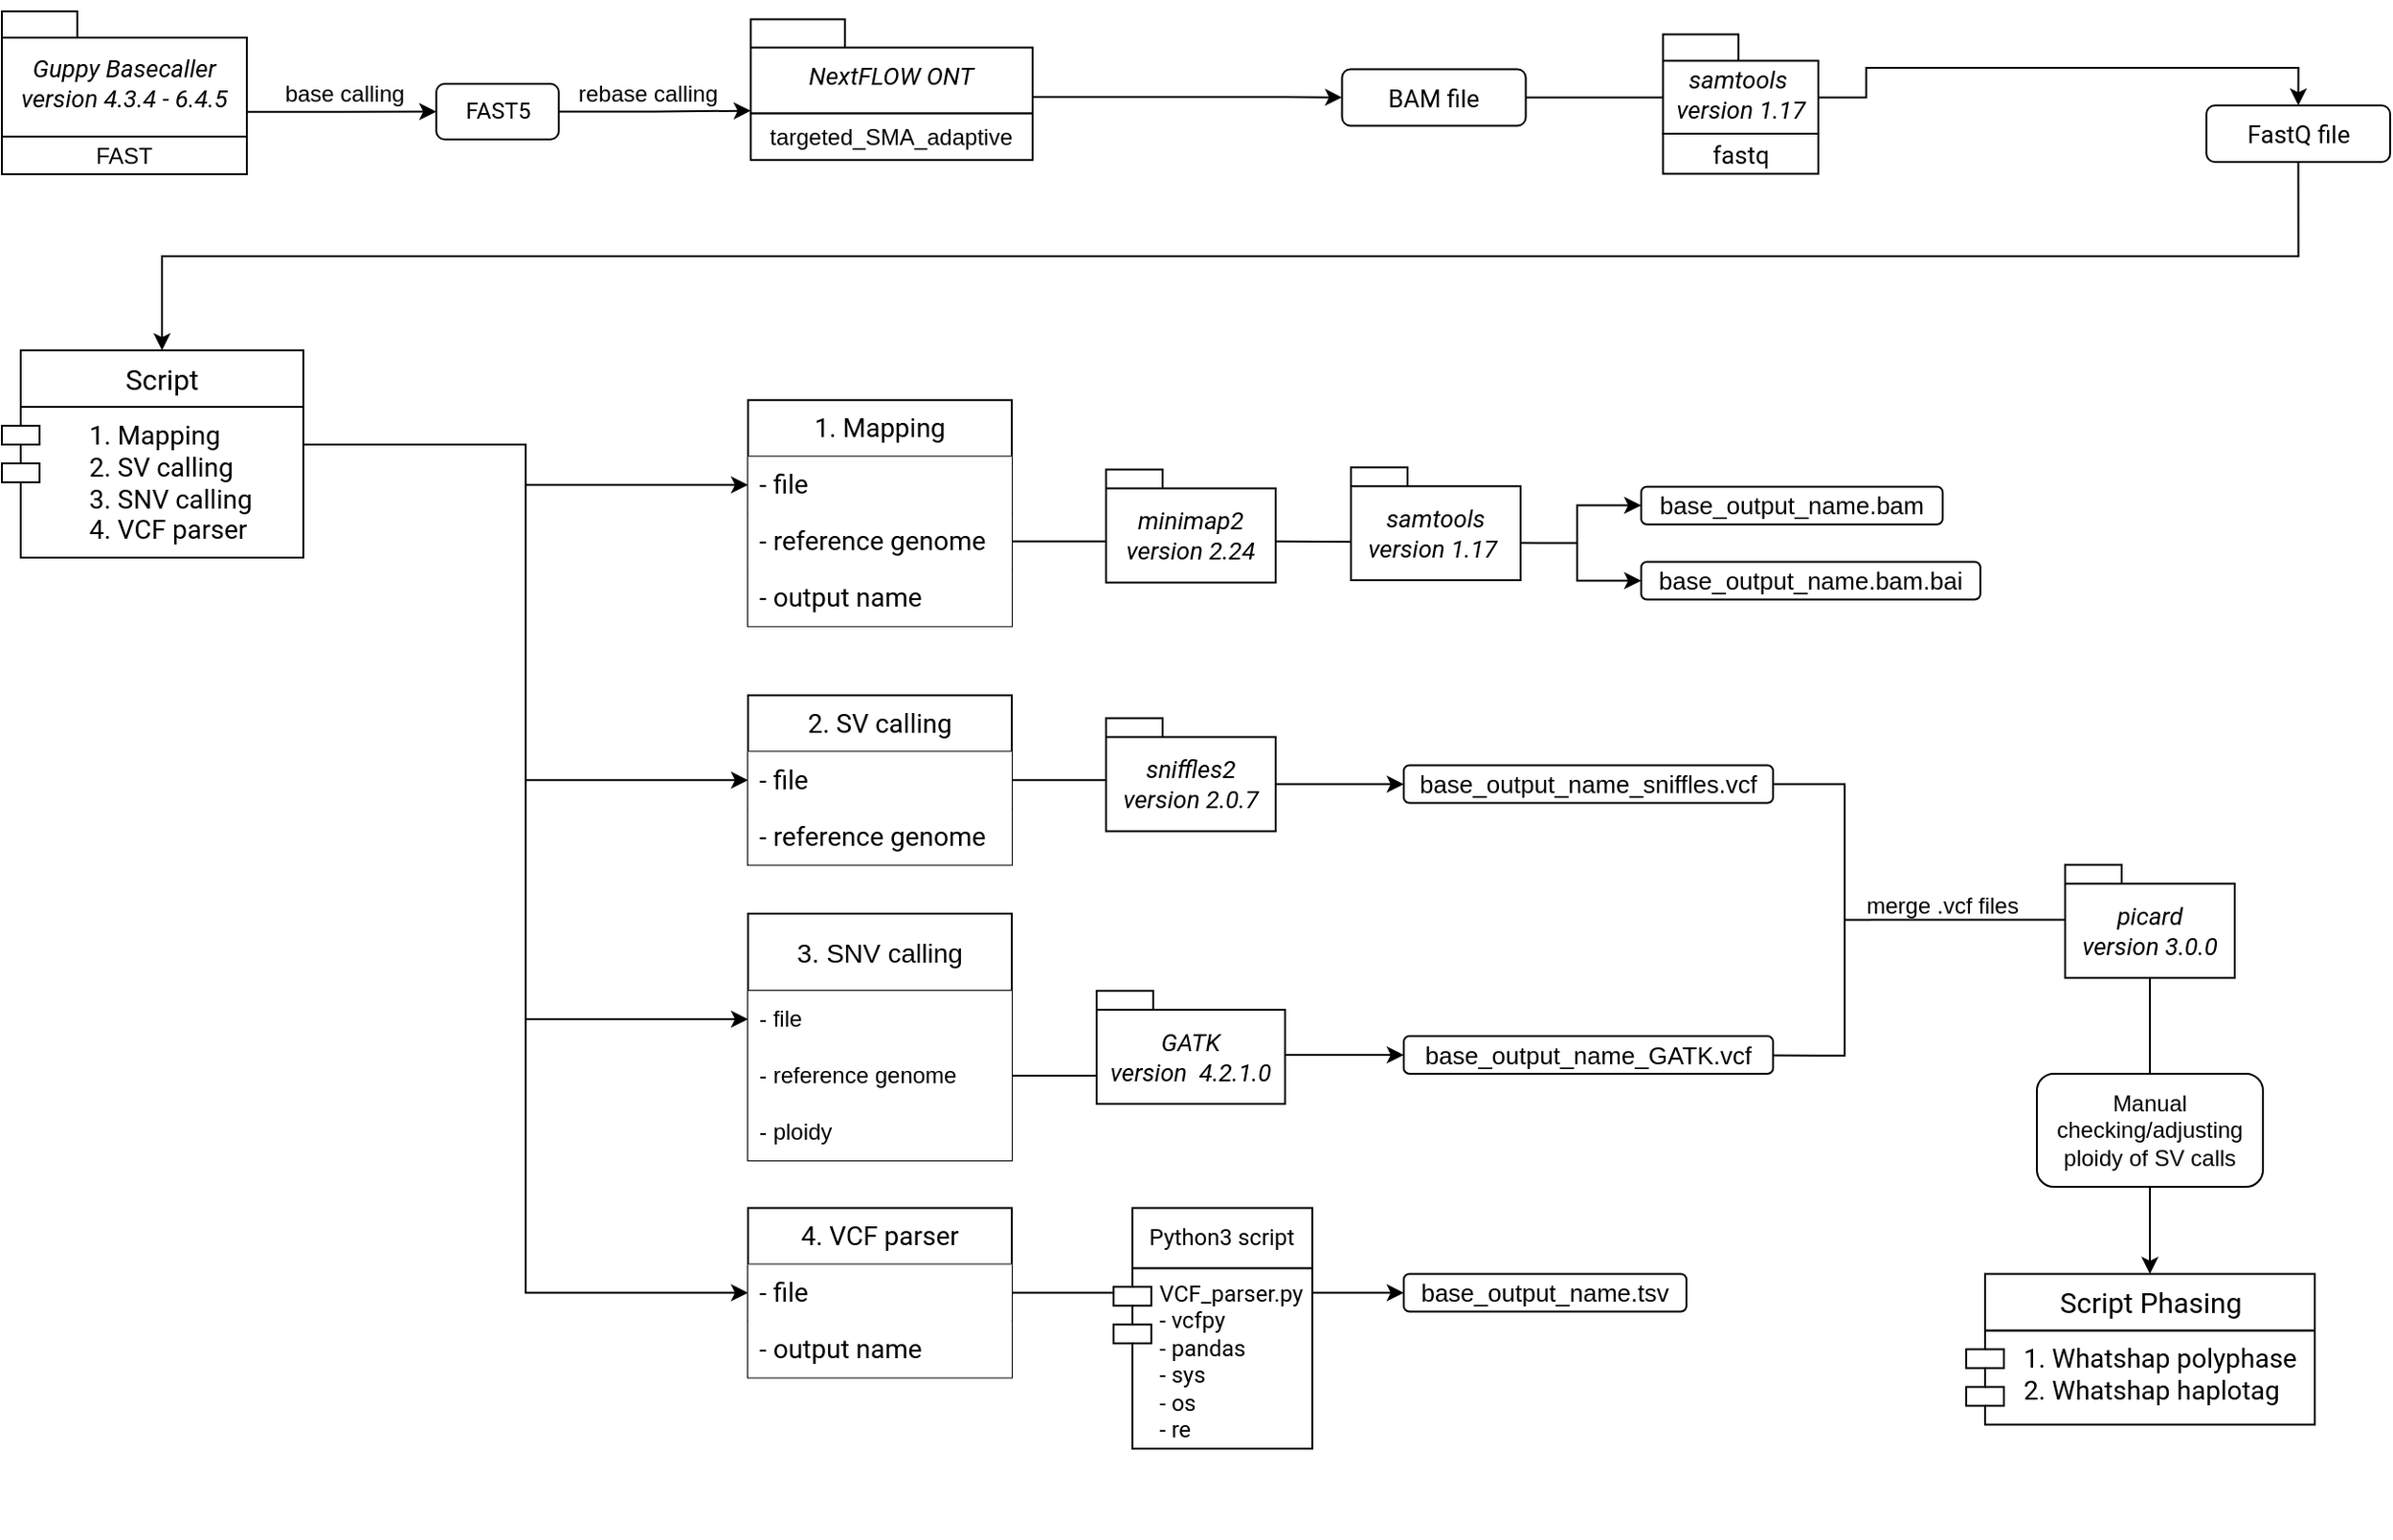 <mxfile version="21.6.9" type="github">
  <diagram name="Page-1" id="vcV-yVb5MliYD7OHsdSn">
    <mxGraphModel dx="1434" dy="878" grid="1" gridSize="10" guides="1" tooltips="1" connect="1" arrows="1" fold="1" page="1" pageScale="1" pageWidth="1654" pageHeight="1169" math="0" shadow="0">
      <root>
        <mxCell id="0" />
        <mxCell id="1" parent="0" />
        <mxCell id="H34V7Ri5q2Nj2kquJj98-55" style="edgeStyle=orthogonalEdgeStyle;rounded=0;orthogonalLoop=1;jettySize=auto;html=1;exitX=1;exitY=0.5;exitDx=0;exitDy=0;entryX=0;entryY=0.5;entryDx=0;entryDy=0;strokeWidth=1;entryPerimeter=0;endArrow=none;endFill=0;" parent="1" source="TnzUW3G3kLykprTefT0Z-3" target="H34V7Ri5q2Nj2kquJj98-54" edge="1">
          <mxGeometry relative="1" as="geometry" />
        </mxCell>
        <mxCell id="H34V7Ri5q2Nj2kquJj98-65" style="edgeStyle=orthogonalEdgeStyle;rounded=0;orthogonalLoop=1;jettySize=auto;html=1;exitX=1;exitY=0.5;exitDx=0;exitDy=0;entryX=0;entryY=0.5;entryDx=0;entryDy=0;" parent="1" source="TnzUW3G3kLykprTefT0Z-24" target="TnzUW3G3kLykprTefT0Z-14" edge="1">
          <mxGeometry relative="1" as="geometry" />
        </mxCell>
        <mxCell id="H34V7Ri5q2Nj2kquJj98-64" style="edgeStyle=orthogonalEdgeStyle;rounded=0;orthogonalLoop=1;jettySize=auto;html=1;exitX=1;exitY=0.5;exitDx=0;exitDy=0;entryX=0;entryY=0.5;entryDx=0;entryDy=0;" parent="1" source="TnzUW3G3kLykprTefT0Z-20" target="TnzUW3G3kLykprTefT0Z-15" edge="1">
          <mxGeometry relative="1" as="geometry" />
        </mxCell>
        <mxCell id="TnzUW3G3kLykprTefT0Z-1" value="1. Mapping" style="swimlane;fontStyle=0;childLayout=stackLayout;horizontal=1;startSize=30;horizontalStack=0;resizeParent=1;resizeParentMax=0;resizeLast=0;collapsible=1;marginBottom=0;whiteSpace=wrap;html=1;fontFamily=Roboto;fontSource=https%3A%2F%2Ffonts.googleapis.com%2Fcss%3Ffamily%3DRoboto;fontSize=14;" parent="1" vertex="1">
          <mxGeometry x="456" y="276.39" width="140" height="120" as="geometry" />
        </mxCell>
        <mxCell id="TnzUW3G3kLykprTefT0Z-2" value="- file" style="text;align=left;verticalAlign=middle;spacingLeft=4;spacingRight=4;overflow=hidden;points=[[0,0.5],[1,0.5]];portConstraint=eastwest;rotatable=0;whiteSpace=wrap;html=1;fontFamily=Roboto;fontSource=https%3A%2F%2Ffonts.googleapis.com%2Fcss%3Ffamily%3DRoboto;fontSize=14;fillColor=default;" parent="TnzUW3G3kLykprTefT0Z-1" vertex="1">
          <mxGeometry y="30" width="140" height="30" as="geometry" />
        </mxCell>
        <mxCell id="TnzUW3G3kLykprTefT0Z-3" value="- reference genome" style="text;align=left;verticalAlign=middle;spacingLeft=4;spacingRight=4;overflow=hidden;points=[[0,0.5],[1,0.5]];portConstraint=eastwest;rotatable=0;whiteSpace=wrap;html=1;fontFamily=Roboto;fontSource=https%3A%2F%2Ffonts.googleapis.com%2Fcss%3Ffamily%3DRoboto;fontSize=14;fillColor=default;" parent="TnzUW3G3kLykprTefT0Z-1" vertex="1">
          <mxGeometry y="60" width="140" height="30" as="geometry" />
        </mxCell>
        <mxCell id="TnzUW3G3kLykprTefT0Z-4" value="- output name" style="text;align=left;verticalAlign=middle;spacingLeft=4;spacingRight=4;overflow=hidden;points=[[0,0.5],[1,0.5]];portConstraint=eastwest;rotatable=0;whiteSpace=wrap;html=1;fontFamily=Roboto;fontSource=https%3A%2F%2Ffonts.googleapis.com%2Fcss%3Ffamily%3DRoboto;fontSize=14;fillColor=default;" parent="TnzUW3G3kLykprTefT0Z-1" vertex="1">
          <mxGeometry y="90" width="140" height="30" as="geometry" />
        </mxCell>
        <mxCell id="H34V7Ri5q2Nj2kquJj98-80" style="edgeStyle=orthogonalEdgeStyle;rounded=0;orthogonalLoop=1;jettySize=auto;html=1;exitX=1;exitY=0.5;exitDx=0;exitDy=0;entryX=0;entryY=0;entryDx=0;entryDy=48.5;entryPerimeter=0;" parent="1" source="TnzUW3G3kLykprTefT0Z-5" target="H34V7Ri5q2Nj2kquJj98-21" edge="1">
          <mxGeometry relative="1" as="geometry" />
        </mxCell>
        <mxCell id="TnzUW3G3kLykprTefT0Z-5" value="FAST5" style="rounded=1;whiteSpace=wrap;html=1;fontFamily=Roboto;fontSource=https%3A%2F%2Ffonts.googleapis.com%2Fcss%3Ffamily%3DRoboto;" parent="1" vertex="1">
          <mxGeometry x="290.55" y="108.51" width="65" height="29.49" as="geometry" />
        </mxCell>
        <mxCell id="TnzUW3G3kLykprTefT0Z-10" value="&lt;font style=&quot;font-size: 13px;&quot;&gt;minimap2&lt;br style=&quot;font-size: 13px;&quot;&gt;version 2.24&lt;br style=&quot;font-size: 13px;&quot;&gt;&lt;/font&gt;" style="shape=folder;fontStyle=2;spacingTop=10;tabWidth=30;tabHeight=10;tabPosition=left;html=1;whiteSpace=wrap;fontFamily=Roboto;fontSource=https%3A%2F%2Ffonts.googleapis.com%2Fcss%3Ffamily%3DRoboto;fontSize=13;" parent="1" vertex="1">
          <mxGeometry x="646" y="313.25" width="90" height="60" as="geometry" />
        </mxCell>
        <mxCell id="TnzUW3G3kLykprTefT0Z-12" value="&lt;font style=&quot;font-size: 13px;&quot;&gt;sniffles2&lt;br style=&quot;font-size: 13px;&quot;&gt;version 2.0.7&lt;br style=&quot;font-size: 13px;&quot;&gt;&lt;/font&gt;" style="shape=folder;fontStyle=2;spacingTop=10;tabWidth=30;tabHeight=10;tabPosition=left;html=1;whiteSpace=wrap;fontFamily=Roboto;fontSource=https%3A%2F%2Ffonts.googleapis.com%2Fcss%3Ffamily%3DRoboto;fontSize=13;" parent="1" vertex="1">
          <mxGeometry x="646" y="445.25" width="90" height="60" as="geometry" />
        </mxCell>
        <mxCell id="TnzUW3G3kLykprTefT0Z-13" value="base_output_name.bam" style="rounded=1;whiteSpace=wrap;html=1;align=center;fontSize=13;" parent="1" vertex="1">
          <mxGeometry x="930" y="322.391" width="160" height="20" as="geometry" />
        </mxCell>
        <mxCell id="TnzUW3G3kLykprTefT0Z-14" value="base_output_name.tsv" style="rounded=1;whiteSpace=wrap;html=1;fontSize=13;" parent="1" vertex="1">
          <mxGeometry x="804" y="740.25" width="150" height="20" as="geometry" />
        </mxCell>
        <mxCell id="TnzUW3G3kLykprTefT0Z-15" value="base_output_name_sniffles.vcf" style="rounded=1;whiteSpace=wrap;html=1;fontSize=13;" parent="1" vertex="1">
          <mxGeometry x="804" y="470.25" width="196" height="20" as="geometry" />
        </mxCell>
        <mxCell id="TnzUW3G3kLykprTefT0Z-17" value="base_output_name.bam.bai" style="rounded=1;whiteSpace=wrap;html=1;fontSize=13;" parent="1" vertex="1">
          <mxGeometry x="930" y="362.25" width="180" height="20" as="geometry" />
        </mxCell>
        <mxCell id="TnzUW3G3kLykprTefT0Z-19" value="2. SV calling" style="swimlane;fontStyle=0;childLayout=stackLayout;horizontal=1;startSize=30;horizontalStack=0;resizeParent=1;resizeParentMax=0;resizeLast=0;collapsible=1;marginBottom=0;whiteSpace=wrap;html=1;fontFamily=Roboto;fontSource=https%3A%2F%2Ffonts.googleapis.com%2Fcss%3Ffamily%3DRoboto;fontSize=14;" parent="1" vertex="1">
          <mxGeometry x="456" y="433.12" width="140" height="90" as="geometry" />
        </mxCell>
        <mxCell id="TnzUW3G3kLykprTefT0Z-20" value="- file" style="text;strokeColor=none;fillColor=default;align=left;verticalAlign=middle;spacingLeft=4;spacingRight=4;overflow=hidden;points=[[0,0.5],[1,0.5]];portConstraint=eastwest;rotatable=0;whiteSpace=wrap;html=1;fontFamily=Roboto;fontSource=https%3A%2F%2Ffonts.googleapis.com%2Fcss%3Ffamily%3DRoboto;fontSize=14;" parent="TnzUW3G3kLykprTefT0Z-19" vertex="1">
          <mxGeometry y="30" width="140" height="30" as="geometry" />
        </mxCell>
        <mxCell id="TnzUW3G3kLykprTefT0Z-21" value="- reference genome" style="text;strokeColor=none;fillColor=default;align=left;verticalAlign=middle;spacingLeft=4;spacingRight=4;overflow=hidden;points=[[0,0.5],[1,0.5]];portConstraint=eastwest;rotatable=0;whiteSpace=wrap;html=1;fontFamily=Roboto;fontSource=https%3A%2F%2Ffonts.googleapis.com%2Fcss%3Ffamily%3DRoboto;fontSize=14;" parent="TnzUW3G3kLykprTefT0Z-19" vertex="1">
          <mxGeometry y="60" width="140" height="30" as="geometry" />
        </mxCell>
        <mxCell id="TnzUW3G3kLykprTefT0Z-23" value="4. VCF parser" style="swimlane;fontStyle=0;childLayout=stackLayout;horizontal=1;startSize=30;horizontalStack=0;resizeParent=1;resizeParentMax=0;resizeLast=0;collapsible=1;marginBottom=0;whiteSpace=wrap;html=1;fontFamily=Roboto;fontSource=https%3A%2F%2Ffonts.googleapis.com%2Fcss%3Ffamily%3DRoboto;fontSize=14;" parent="1" vertex="1">
          <mxGeometry x="456" y="705.25" width="140" height="90" as="geometry">
            <mxRectangle x="515" y="570" width="110" height="30" as="alternateBounds" />
          </mxGeometry>
        </mxCell>
        <mxCell id="TnzUW3G3kLykprTefT0Z-24" value="- file" style="text;strokeColor=none;fillColor=default;align=left;verticalAlign=middle;spacingLeft=4;spacingRight=4;overflow=hidden;points=[[0,0.5],[1,0.5]];portConstraint=eastwest;rotatable=0;whiteSpace=wrap;html=1;fontFamily=Roboto;fontSource=https%3A%2F%2Ffonts.googleapis.com%2Fcss%3Ffamily%3DRoboto;fontSize=14;" parent="TnzUW3G3kLykprTefT0Z-23" vertex="1">
          <mxGeometry y="30" width="140" height="30" as="geometry" />
        </mxCell>
        <mxCell id="TnzUW3G3kLykprTefT0Z-25" value="- output name" style="text;strokeColor=none;fillColor=default;align=left;verticalAlign=middle;spacingLeft=4;spacingRight=4;overflow=hidden;points=[[0,0.5],[1,0.5]];portConstraint=eastwest;rotatable=0;whiteSpace=wrap;html=1;fontFamily=Roboto;fontSource=https%3A%2F%2Ffonts.googleapis.com%2Fcss%3Ffamily%3DRoboto;fontSize=14;" parent="TnzUW3G3kLykprTefT0Z-23" vertex="1">
          <mxGeometry y="60" width="140" height="30" as="geometry" />
        </mxCell>
        <mxCell id="H34V7Ri5q2Nj2kquJj98-2" value="" style="group;fontFamily=Roboto;fontSource=https%3A%2F%2Ffonts.googleapis.com%2Fcss%3Ffamily%3DRoboto;" parent="1" vertex="1" connectable="0">
          <mxGeometry x="60" y="250" width="160" height="140" as="geometry" />
        </mxCell>
        <mxCell id="TnzUW3G3kLykprTefT0Z-8" value="&lt;div style=&quot;text-align: center; font-size: 14px;&quot;&gt;&lt;/div&gt;&lt;div style=&quot;text-align: left; font-size: 14px;&quot;&gt;&lt;span style=&quot;background-color: initial; font-size: 14px;&quot;&gt;1. Mapping&lt;/span&gt;&lt;/div&gt;&lt;div style=&quot;text-align: left; font-size: 14px;&quot;&gt;&lt;span style=&quot;background-color: initial; font-size: 14px;&quot;&gt;2. SV calling&lt;/span&gt;&lt;/div&gt;&lt;div style=&quot;text-align: left; font-size: 14px;&quot;&gt;&lt;span style=&quot;background-color: initial; font-size: 14px;&quot;&gt;3. SNV calling&lt;/span&gt;&lt;/div&gt;&lt;div style=&quot;text-align: left; font-size: 14px;&quot;&gt;&lt;span style=&quot;background-color: initial; font-size: 14px;&quot;&gt;4. VCF parser&amp;nbsp;&lt;/span&gt;&lt;/div&gt;" style="shape=module;align=left;spacingLeft=20;align=center;verticalAlign=top;whiteSpace=wrap;html=1;fontFamily=Roboto;fontSource=https%3A%2F%2Ffonts.googleapis.com%2Fcss%3Ffamily%3DRoboto;fontSize=14;" parent="H34V7Ri5q2Nj2kquJj98-2" vertex="1">
          <mxGeometry y="30" width="160" height="80" as="geometry" />
        </mxCell>
        <mxCell id="H34V7Ri5q2Nj2kquJj98-1" value="Script" style="rounded=0;whiteSpace=wrap;html=1;fontFamily=Roboto;fontSource=https%3A%2F%2Ffonts.googleapis.com%2Fcss%3Ffamily%3DRoboto;fontSize=15;" parent="H34V7Ri5q2Nj2kquJj98-2" vertex="1">
          <mxGeometry x="10" width="150" height="30" as="geometry" />
        </mxCell>
        <mxCell id="H34V7Ri5q2Nj2kquJj98-24" value="" style="group" parent="1" vertex="1" connectable="0">
          <mxGeometry x="70" y="80" width="120" height="76.51" as="geometry" />
        </mxCell>
        <mxCell id="H34V7Ri5q2Nj2kquJj98-32" value="" style="group" parent="H34V7Ri5q2Nj2kquJj98-24" vertex="1" connectable="0">
          <mxGeometry width="120" height="76.51" as="geometry" />
        </mxCell>
        <mxCell id="H34V7Ri5q2Nj2kquJj98-14" value="&lt;font style=&quot;font-size: 13px;&quot;&gt;&lt;i style=&quot;font-weight: normal;&quot;&gt;Guppy Basecaller&lt;br&gt;&lt;/i&gt;&lt;span style=&quot;font-weight: 400;&quot;&gt;&lt;i&gt;version 4.3.4 - 6.4.5&lt;/i&gt;&lt;/span&gt;&lt;br&gt;&lt;/font&gt;" style="shape=folder;fontStyle=1;spacingTop=10;tabWidth=40;tabHeight=14;tabPosition=left;html=1;whiteSpace=wrap;fontFamily=Roboto;fontSource=https%3A%2F%2Ffonts.googleapis.com%2Fcss%3Ffamily%3DRoboto;fontSize=13;" parent="H34V7Ri5q2Nj2kquJj98-32" vertex="1">
          <mxGeometry x="-10" y="-10" width="130" height="66.51" as="geometry" />
        </mxCell>
        <mxCell id="H34V7Ri5q2Nj2kquJj98-22" value="FAST" style="rounded=0;whiteSpace=wrap;html=1;" parent="H34V7Ri5q2Nj2kquJj98-32" vertex="1">
          <mxGeometry x="-10" y="56.51" width="130" height="20" as="geometry" />
        </mxCell>
        <mxCell id="H34V7Ri5q2Nj2kquJj98-26" value="" style="group" parent="1" vertex="1" connectable="0">
          <mxGeometry x="457.41" y="64.25" width="149.59" height="110" as="geometry" />
        </mxCell>
        <mxCell id="H34V7Ri5q2Nj2kquJj98-43" value="" style="group;fontSize=14;" parent="H34V7Ri5q2Nj2kquJj98-26" vertex="1" connectable="0">
          <mxGeometry width="149.59" height="110" as="geometry" />
        </mxCell>
        <mxCell id="H34V7Ri5q2Nj2kquJj98-21" value="&lt;font style=&quot;font-size: 13px;&quot;&gt;&lt;span style=&quot;font-weight: 400;&quot;&gt;&lt;i&gt;NextFLOW ONT&lt;/i&gt;&lt;/span&gt;&lt;br&gt;&lt;/font&gt;" style="shape=folder;fontStyle=1;spacingTop=10;tabWidth=50;tabHeight=15;tabPosition=left;html=1;whiteSpace=wrap;fontFamily=Roboto;fontSource=https%3A%2F%2Ffonts.googleapis.com%2Fcss%3Ffamily%3DRoboto;fontSize=13;" parent="H34V7Ri5q2Nj2kquJj98-43" vertex="1">
          <mxGeometry y="10" width="149.59" height="50" as="geometry" />
        </mxCell>
        <mxCell id="H34V7Ri5q2Nj2kquJj98-25" value="targeted_SMA_adaptive" style="rounded=0;whiteSpace=wrap;html=1;" parent="H34V7Ri5q2Nj2kquJj98-43" vertex="1">
          <mxGeometry y="60" width="149.59" height="24.65" as="geometry" />
        </mxCell>
        <mxCell id="H34V7Ri5q2Nj2kquJj98-29" value="rebase calling" style="text;html=1;strokeColor=none;fillColor=none;align=center;verticalAlign=middle;whiteSpace=wrap;rounded=0;" parent="1" vertex="1">
          <mxGeometry x="357.55" y="98.74" width="90" height="30" as="geometry" />
        </mxCell>
        <mxCell id="H34V7Ri5q2Nj2kquJj98-30" value="base calling" style="text;html=1;strokeColor=none;fillColor=none;align=center;verticalAlign=middle;whiteSpace=wrap;rounded=0;" parent="1" vertex="1">
          <mxGeometry x="196.74" y="98.74" width="90" height="30" as="geometry" />
        </mxCell>
        <mxCell id="H34V7Ri5q2Nj2kquJj98-85" style="edgeStyle=orthogonalEdgeStyle;rounded=0;orthogonalLoop=1;jettySize=auto;html=1;exitX=0.5;exitY=1;exitDx=0;exitDy=0;entryX=0.5;entryY=0;entryDx=0;entryDy=0;" parent="1" source="H34V7Ri5q2Nj2kquJj98-35" target="H34V7Ri5q2Nj2kquJj98-1" edge="1">
          <mxGeometry relative="1" as="geometry" />
        </mxCell>
        <mxCell id="H34V7Ri5q2Nj2kquJj98-35" value="FastQ file" style="rounded=1;whiteSpace=wrap;html=1;fontFamily=Roboto;fontSource=https%3A%2F%2Ffonts.googleapis.com%2Fcss%3Ffamily%3DRoboto;fontSize=13;" parent="1" vertex="1">
          <mxGeometry x="1230" y="120" width="97.5" height="30" as="geometry" />
        </mxCell>
        <mxCell id="H34V7Ri5q2Nj2kquJj98-88" style="edgeStyle=orthogonalEdgeStyle;rounded=0;orthogonalLoop=1;jettySize=auto;html=1;exitX=1;exitY=0.5;exitDx=0;exitDy=0;entryX=0.5;entryY=0;entryDx=0;entryDy=0;" parent="1" source="H34V7Ri5q2Nj2kquJj98-36" target="H34V7Ri5q2Nj2kquJj98-35" edge="1">
          <mxGeometry relative="1" as="geometry" />
        </mxCell>
        <mxCell id="H34V7Ri5q2Nj2kquJj98-36" value="BAM file" style="rounded=1;whiteSpace=wrap;html=1;fontFamily=Roboto;fontSource=https%3A%2F%2Ffonts.googleapis.com%2Fcss%3Ffamily%3DRoboto;fontSize=13;" parent="1" vertex="1">
          <mxGeometry x="771.25" y="100.74" width="97.5" height="30" as="geometry" />
        </mxCell>
        <mxCell id="H34V7Ri5q2Nj2kquJj98-40" value="" style="group" parent="1" vertex="1" connectable="0">
          <mxGeometry x="941.62" y="82.25" width="82.38" height="74" as="geometry" />
        </mxCell>
        <mxCell id="TnzUW3G3kLykprTefT0Z-18" value="&lt;font style=&quot;font-size: 13px;&quot;&gt;&lt;span style=&quot;font-weight: normal;&quot;&gt;samtools&amp;nbsp;&lt;br&gt;version 1.17&lt;/span&gt;&lt;br&gt;&lt;/font&gt;" style="shape=folder;fontStyle=3;spacingTop=10;tabWidth=40;tabHeight=14;tabPosition=left;html=1;whiteSpace=wrap;fontFamily=Roboto;fontSource=https%3A%2F%2Ffonts.googleapis.com%2Fcss%3Ffamily%3DRoboto;fontSize=13;" parent="H34V7Ri5q2Nj2kquJj98-40" vertex="1">
          <mxGeometry width="82.38" height="52.724" as="geometry" />
        </mxCell>
        <mxCell id="H34V7Ri5q2Nj2kquJj98-39" value="&lt;font style=&quot;font-size: 13px;&quot; data-font-src=&quot;https://fonts.googleapis.com/css?family=Roboto&quot; face=&quot;Roboto&quot;&gt;fastq&lt;/font&gt;" style="rounded=0;whiteSpace=wrap;html=1;fontSize=13;" parent="H34V7Ri5q2Nj2kquJj98-40" vertex="1">
          <mxGeometry y="52.724" width="82.38" height="21.276" as="geometry" />
        </mxCell>
        <mxCell id="H34V7Ri5q2Nj2kquJj98-49" value="" style="group;fontFamily=Roboto;fontSource=https%3A%2F%2Ffonts.googleapis.com%2Fcss%3Ffamily%3DRoboto;fontSize=14;" parent="1" vertex="1" connectable="0">
          <mxGeometry x="650" y="705.25" width="150" height="149" as="geometry" />
        </mxCell>
        <mxCell id="H34V7Ri5q2Nj2kquJj98-50" value="&lt;div style=&quot;text-align: center; font-size: 12px;&quot;&gt;&lt;/div&gt;&lt;div style=&quot;text-align: left; font-size: 12px;&quot;&gt;&lt;font style=&quot;font-size: 12px;&quot;&gt;VCF_parser.py&lt;/font&gt;&lt;/div&gt;&lt;div style=&quot;text-align: left; font-size: 12px;&quot;&gt;&lt;font style=&quot;font-size: 12px;&quot;&gt;- vcfpy&lt;/font&gt;&lt;/div&gt;&lt;div style=&quot;text-align: left; font-size: 12px;&quot;&gt;&lt;font style=&quot;font-size: 12px;&quot;&gt;- pandas&lt;/font&gt;&lt;/div&gt;&lt;div style=&quot;text-align: left; font-size: 12px;&quot;&gt;&lt;font style=&quot;font-size: 12px;&quot;&gt;- sys&lt;/font&gt;&lt;/div&gt;&lt;div style=&quot;text-align: left; font-size: 12px;&quot;&gt;&lt;font style=&quot;font-size: 12px;&quot;&gt;- os&lt;/font&gt;&lt;/div&gt;&lt;div style=&quot;text-align: left; font-size: 12px;&quot;&gt;&lt;font style=&quot;font-size: 12px;&quot;&gt;- re&lt;/font&gt;&lt;/div&gt;" style="shape=module;align=left;spacingLeft=20;align=center;verticalAlign=top;whiteSpace=wrap;html=1;fontFamily=Roboto;fontSource=https%3A%2F%2Ffonts.googleapis.com%2Fcss%3Ffamily%3DRoboto;fontSize=12;" parent="H34V7Ri5q2Nj2kquJj98-49" vertex="1">
          <mxGeometry y="31.929" width="105.469" height="95.786" as="geometry" />
        </mxCell>
        <mxCell id="H34V7Ri5q2Nj2kquJj98-51" value="Python3 script" style="rounded=0;whiteSpace=wrap;html=1;fontFamily=Roboto;fontSource=https%3A%2F%2Ffonts.googleapis.com%2Fcss%3Ffamily%3DRoboto;fontSize=12;" parent="H34V7Ri5q2Nj2kquJj98-49" vertex="1">
          <mxGeometry x="10" width="95.47" height="31.93" as="geometry" />
        </mxCell>
        <mxCell id="H34V7Ri5q2Nj2kquJj98-58" value="" style="group" parent="1" vertex="1" connectable="0">
          <mxGeometry x="876" y="332.25" width="40" height="40" as="geometry" />
        </mxCell>
        <mxCell id="H34V7Ri5q2Nj2kquJj98-54" value="" style="strokeWidth=1;html=1;shape=mxgraph.flowchart.annotation_2;align=left;labelPosition=right;pointerEvents=1;" parent="H34V7Ri5q2Nj2kquJj98-58" vertex="1">
          <mxGeometry width="40" height="40" as="geometry" />
        </mxCell>
        <mxCell id="H34V7Ri5q2Nj2kquJj98-68" style="edgeStyle=orthogonalEdgeStyle;rounded=0;orthogonalLoop=1;jettySize=auto;html=1;exitX=1;exitY=1;exitDx=0;exitDy=0;exitPerimeter=0;entryX=0;entryY=0.5;entryDx=0;entryDy=0;" parent="1" source="H34V7Ri5q2Nj2kquJj98-54" target="TnzUW3G3kLykprTefT0Z-17" edge="1">
          <mxGeometry relative="1" as="geometry">
            <mxPoint x="926" y="373.25" as="targetPoint" />
          </mxGeometry>
        </mxCell>
        <mxCell id="H34V7Ri5q2Nj2kquJj98-79" style="edgeStyle=orthogonalEdgeStyle;rounded=0;orthogonalLoop=1;jettySize=auto;html=1;exitX=1;exitY=0;exitDx=0;exitDy=0;exitPerimeter=0;entryX=0;entryY=0.5;entryDx=0;entryDy=0;" parent="1" source="H34V7Ri5q2Nj2kquJj98-54" target="TnzUW3G3kLykprTefT0Z-13" edge="1">
          <mxGeometry relative="1" as="geometry" />
        </mxCell>
        <mxCell id="TnzUW3G3kLykprTefT0Z-11" value="&lt;font style=&quot;font-size: 13px;&quot;&gt;samtools&lt;br style=&quot;font-size: 13px;&quot;&gt;version 1.17&amp;nbsp;&lt;br style=&quot;font-size: 13px;&quot;&gt;&lt;/font&gt;" style="shape=folder;fontStyle=2;spacingTop=10;tabWidth=30;tabHeight=10;tabPosition=left;html=1;whiteSpace=wrap;fontFamily=Roboto;fontSource=https%3A%2F%2Ffonts.googleapis.com%2Fcss%3Ffamily%3DRoboto;fontSize=13;" parent="1" vertex="1">
          <mxGeometry x="776" y="312.14" width="90" height="59.842" as="geometry" />
        </mxCell>
        <mxCell id="H34V7Ri5q2Nj2kquJj98-87" style="edgeStyle=orthogonalEdgeStyle;rounded=0;orthogonalLoop=1;jettySize=auto;html=1;exitX=0;exitY=0;exitDx=149.59;exitDy=41.25;entryX=0;entryY=0.5;entryDx=0;entryDy=0;exitPerimeter=0;" parent="1" source="H34V7Ri5q2Nj2kquJj98-21" target="H34V7Ri5q2Nj2kquJj98-36" edge="1">
          <mxGeometry relative="1" as="geometry">
            <Array as="points">
              <mxPoint x="741" y="116" />
            </Array>
          </mxGeometry>
        </mxCell>
        <mxCell id="H34V7Ri5q2Nj2kquJj98-89" style="edgeStyle=orthogonalEdgeStyle;rounded=0;orthogonalLoop=1;jettySize=auto;html=1;exitX=1;exitY=0.25;exitDx=0;exitDy=0;entryX=0;entryY=0.5;entryDx=0;entryDy=0;" parent="1" source="TnzUW3G3kLykprTefT0Z-8" target="TnzUW3G3kLykprTefT0Z-2" edge="1">
          <mxGeometry relative="1" as="geometry" />
        </mxCell>
        <mxCell id="H34V7Ri5q2Nj2kquJj98-90" style="edgeStyle=orthogonalEdgeStyle;rounded=0;orthogonalLoop=1;jettySize=auto;html=1;exitX=1;exitY=0.25;exitDx=0;exitDy=0;entryX=0;entryY=0.5;entryDx=0;entryDy=0;" parent="1" source="TnzUW3G3kLykprTefT0Z-8" target="TnzUW3G3kLykprTefT0Z-20" edge="1">
          <mxGeometry relative="1" as="geometry" />
        </mxCell>
        <mxCell id="H34V7Ri5q2Nj2kquJj98-92" style="edgeStyle=orthogonalEdgeStyle;rounded=0;orthogonalLoop=1;jettySize=auto;html=1;exitX=0;exitY=0;exitDx=130;exitDy=53.383;exitPerimeter=0;entryX=0;entryY=0.5;entryDx=0;entryDy=0;" parent="1" source="H34V7Ri5q2Nj2kquJj98-14" target="TnzUW3G3kLykprTefT0Z-5" edge="1">
          <mxGeometry relative="1" as="geometry" />
        </mxCell>
        <mxCell id="i7Iz10wV050JpFX4qJ6I-10" value="&lt;font style=&quot;font-size: 14px;&quot;&gt;3. SNV calling&lt;/font&gt;" style="swimlane;fontStyle=0;childLayout=stackLayout;horizontal=1;startSize=41;horizontalStack=0;resizeParent=1;resizeParentMax=0;resizeLast=0;collapsible=1;marginBottom=0;whiteSpace=wrap;html=1;" parent="1" vertex="1">
          <mxGeometry x="456" y="549" width="140" height="131" as="geometry" />
        </mxCell>
        <mxCell id="i7Iz10wV050JpFX4qJ6I-11" value="- file" style="text;strokeColor=none;fillColor=default;align=left;verticalAlign=middle;spacingLeft=4;spacingRight=4;overflow=hidden;points=[[0,0.5],[1,0.5]];portConstraint=eastwest;rotatable=0;whiteSpace=wrap;html=1;" parent="i7Iz10wV050JpFX4qJ6I-10" vertex="1">
          <mxGeometry y="41" width="140" height="30" as="geometry" />
        </mxCell>
        <mxCell id="i7Iz10wV050JpFX4qJ6I-12" value="- reference genome" style="text;strokeColor=none;fillColor=default;align=left;verticalAlign=middle;spacingLeft=4;spacingRight=4;overflow=hidden;points=[[0,0.5],[1,0.5]];portConstraint=eastwest;rotatable=0;whiteSpace=wrap;html=1;" parent="i7Iz10wV050JpFX4qJ6I-10" vertex="1">
          <mxGeometry y="71" width="140" height="30" as="geometry" />
        </mxCell>
        <mxCell id="i7Iz10wV050JpFX4qJ6I-13" value="- ploidy" style="text;align=left;verticalAlign=middle;spacingLeft=4;spacingRight=4;overflow=hidden;points=[[0,0.5],[1,0.5]];portConstraint=eastwest;rotatable=0;whiteSpace=wrap;html=1;fillColor=default;" parent="i7Iz10wV050JpFX4qJ6I-10" vertex="1">
          <mxGeometry y="101" width="140" height="30" as="geometry" />
        </mxCell>
        <mxCell id="i7Iz10wV050JpFX4qJ6I-15" value="base_output_name_GATK.vcf" style="rounded=1;whiteSpace=wrap;html=1;fontSize=13;" parent="1" vertex="1">
          <mxGeometry x="804" y="614" width="196" height="20" as="geometry" />
        </mxCell>
        <mxCell id="i7Iz10wV050JpFX4qJ6I-16" style="edgeStyle=orthogonalEdgeStyle;rounded=0;orthogonalLoop=1;jettySize=auto;html=1;exitX=1;exitY=0.5;exitDx=0;exitDy=0;" parent="1" source="i7Iz10wV050JpFX4qJ6I-12" target="i7Iz10wV050JpFX4qJ6I-15" edge="1">
          <mxGeometry relative="1" as="geometry" />
        </mxCell>
        <mxCell id="i7Iz10wV050JpFX4qJ6I-14" value="&lt;font style=&quot;font-size: 13px;&quot;&gt;GATK&lt;br&gt;version&amp;nbsp; 4.2.1.0&lt;br style=&quot;font-size: 13px;&quot;&gt;&lt;/font&gt;" style="shape=folder;fontStyle=2;spacingTop=10;tabWidth=30;tabHeight=10;tabPosition=left;html=1;whiteSpace=wrap;fontFamily=Roboto;fontSource=https%3A%2F%2Ffonts.googleapis.com%2Fcss%3Ffamily%3DRoboto;fontSize=13;" parent="1" vertex="1">
          <mxGeometry x="641" y="590" width="100" height="60" as="geometry" />
        </mxCell>
        <mxCell id="i7Iz10wV050JpFX4qJ6I-31" style="edgeStyle=orthogonalEdgeStyle;rounded=0;orthogonalLoop=1;jettySize=auto;html=1;exitX=0;exitY=0.5;exitDx=0;exitDy=0;exitPerimeter=0;entryX=0.5;entryY=0;entryDx=0;entryDy=0;" parent="1" source="i7Iz10wV050JpFX4qJ6I-18" target="i7Iz10wV050JpFX4qJ6I-25" edge="1">
          <mxGeometry relative="1" as="geometry" />
        </mxCell>
        <mxCell id="i7Iz10wV050JpFX4qJ6I-37" style="edgeStyle=orthogonalEdgeStyle;rounded=0;orthogonalLoop=1;jettySize=auto;html=1;exitX=1;exitY=1;exitDx=0;exitDy=0;exitPerimeter=0;entryX=1;entryY=0.5;entryDx=0;entryDy=0;endArrow=none;endFill=0;" parent="1" source="i7Iz10wV050JpFX4qJ6I-18" target="TnzUW3G3kLykprTefT0Z-15" edge="1">
          <mxGeometry relative="1" as="geometry" />
        </mxCell>
        <mxCell id="i7Iz10wV050JpFX4qJ6I-39" style="edgeStyle=orthogonalEdgeStyle;rounded=0;orthogonalLoop=1;jettySize=auto;html=1;exitX=1;exitY=0;exitDx=0;exitDy=0;exitPerimeter=0;entryX=1;entryY=0.5;entryDx=0;entryDy=0;endArrow=none;endFill=0;" parent="1" source="i7Iz10wV050JpFX4qJ6I-18" target="i7Iz10wV050JpFX4qJ6I-15" edge="1">
          <mxGeometry relative="1" as="geometry" />
        </mxCell>
        <mxCell id="i7Iz10wV050JpFX4qJ6I-18" value="" style="strokeWidth=1;html=1;shape=mxgraph.flowchart.annotation_2;align=left;labelPosition=right;pointerEvents=1;rotation=-180;strokeColor=default;" parent="1" vertex="1">
          <mxGeometry x="1024" y="480.25" width="28" height="144.094" as="geometry" />
        </mxCell>
        <mxCell id="i7Iz10wV050JpFX4qJ6I-19" value="&lt;font style=&quot;font-size: 13px;&quot;&gt;picard&lt;br&gt;version 3.0.0&lt;br style=&quot;font-size: 13px;&quot;&gt;&lt;/font&gt;" style="shape=folder;fontStyle=2;spacingTop=10;tabWidth=30;tabHeight=10;tabPosition=left;html=1;whiteSpace=wrap;fontFamily=Roboto;fontSource=https%3A%2F%2Ffonts.googleapis.com%2Fcss%3Ffamily%3DRoboto;fontSize=13;" parent="1" vertex="1">
          <mxGeometry x="1155" y="523.12" width="90" height="60" as="geometry" />
        </mxCell>
        <mxCell id="i7Iz10wV050JpFX4qJ6I-23" value="" style="group;fontFamily=Roboto;fontSource=https%3A%2F%2Ffonts.googleapis.com%2Fcss%3Ffamily%3DRoboto;" parent="1" vertex="1" connectable="0">
          <mxGeometry x="1102.5" y="740.25" width="185" height="140" as="geometry" />
        </mxCell>
        <mxCell id="i7Iz10wV050JpFX4qJ6I-24" value="&lt;div style=&quot;text-align: center; font-size: 14px;&quot;&gt;&lt;/div&gt;&lt;div style=&quot;text-align: left; font-size: 14px;&quot;&gt;1. Whatshap polyphase&lt;/div&gt;&lt;div style=&quot;text-align: left; font-size: 14px;&quot;&gt;2. Whatshap haplotag&lt;/div&gt;" style="shape=module;align=left;spacingLeft=20;align=center;verticalAlign=top;whiteSpace=wrap;html=1;fontFamily=Roboto;fontSource=https%3A%2F%2Ffonts.googleapis.com%2Fcss%3Ffamily%3DRoboto;fontSize=14;" parent="i7Iz10wV050JpFX4qJ6I-23" vertex="1">
          <mxGeometry y="30" width="185" height="50" as="geometry" />
        </mxCell>
        <mxCell id="i7Iz10wV050JpFX4qJ6I-25" value="Script Phasing" style="rounded=0;whiteSpace=wrap;html=1;fontFamily=Roboto;fontSource=https%3A%2F%2Ffonts.googleapis.com%2Fcss%3Ffamily%3DRoboto;fontSize=15;" parent="i7Iz10wV050JpFX4qJ6I-23" vertex="1">
          <mxGeometry x="10" width="175" height="30" as="geometry" />
        </mxCell>
        <mxCell id="i7Iz10wV050JpFX4qJ6I-29" value="Manual checking/adjusting ploidy of SV calls" style="rounded=1;whiteSpace=wrap;html=1;" parent="1" vertex="1">
          <mxGeometry x="1140" y="634" width="120" height="60" as="geometry" />
        </mxCell>
        <mxCell id="i7Iz10wV050JpFX4qJ6I-32" value="merge .vcf files" style="text;html=1;strokeColor=none;fillColor=none;align=center;verticalAlign=middle;whiteSpace=wrap;rounded=0;" parent="1" vertex="1">
          <mxGeometry x="1040" y="530" width="100" height="30" as="geometry" />
        </mxCell>
        <mxCell id="i7Iz10wV050JpFX4qJ6I-33" style="edgeStyle=orthogonalEdgeStyle;rounded=0;orthogonalLoop=1;jettySize=auto;html=1;exitX=1;exitY=0.25;exitDx=0;exitDy=0;entryX=0;entryY=0.5;entryDx=0;entryDy=0;" parent="1" source="TnzUW3G3kLykprTefT0Z-8" target="TnzUW3G3kLykprTefT0Z-24" edge="1">
          <mxGeometry relative="1" as="geometry" />
        </mxCell>
        <mxCell id="i7Iz10wV050JpFX4qJ6I-40" style="edgeStyle=orthogonalEdgeStyle;rounded=0;orthogonalLoop=1;jettySize=auto;html=1;exitX=1;exitY=0.25;exitDx=0;exitDy=0;entryX=0;entryY=0.5;entryDx=0;entryDy=0;" parent="1" source="TnzUW3G3kLykprTefT0Z-8" target="i7Iz10wV050JpFX4qJ6I-11" edge="1">
          <mxGeometry relative="1" as="geometry" />
        </mxCell>
      </root>
    </mxGraphModel>
  </diagram>
</mxfile>

